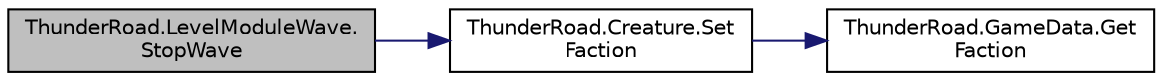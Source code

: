 digraph "ThunderRoad.LevelModuleWave.StopWave"
{
 // LATEX_PDF_SIZE
  edge [fontname="Helvetica",fontsize="10",labelfontname="Helvetica",labelfontsize="10"];
  node [fontname="Helvetica",fontsize="10",shape=record];
  rankdir="LR";
  Node1 [label="ThunderRoad.LevelModuleWave.\lStopWave",height=0.2,width=0.4,color="black", fillcolor="grey75", style="filled", fontcolor="black",tooltip="Stops the wave."];
  Node1 -> Node2 [color="midnightblue",fontsize="10",style="solid",fontname="Helvetica"];
  Node2 [label="ThunderRoad.Creature.Set\lFaction",height=0.2,width=0.4,color="black", fillcolor="white", style="filled",URL="$class_thunder_road_1_1_creature.html#a469a61f44346845588b7f876dae59e2d",tooltip="Sets the faction."];
  Node2 -> Node3 [color="midnightblue",fontsize="10",style="solid",fontname="Helvetica"];
  Node3 [label="ThunderRoad.GameData.Get\lFaction",height=0.2,width=0.4,color="black", fillcolor="white", style="filled",URL="$class_thunder_road_1_1_game_data.html#aefd7717cf6e1b40d17e4bbcd50d3d4fa",tooltip="Gets the faction."];
}
